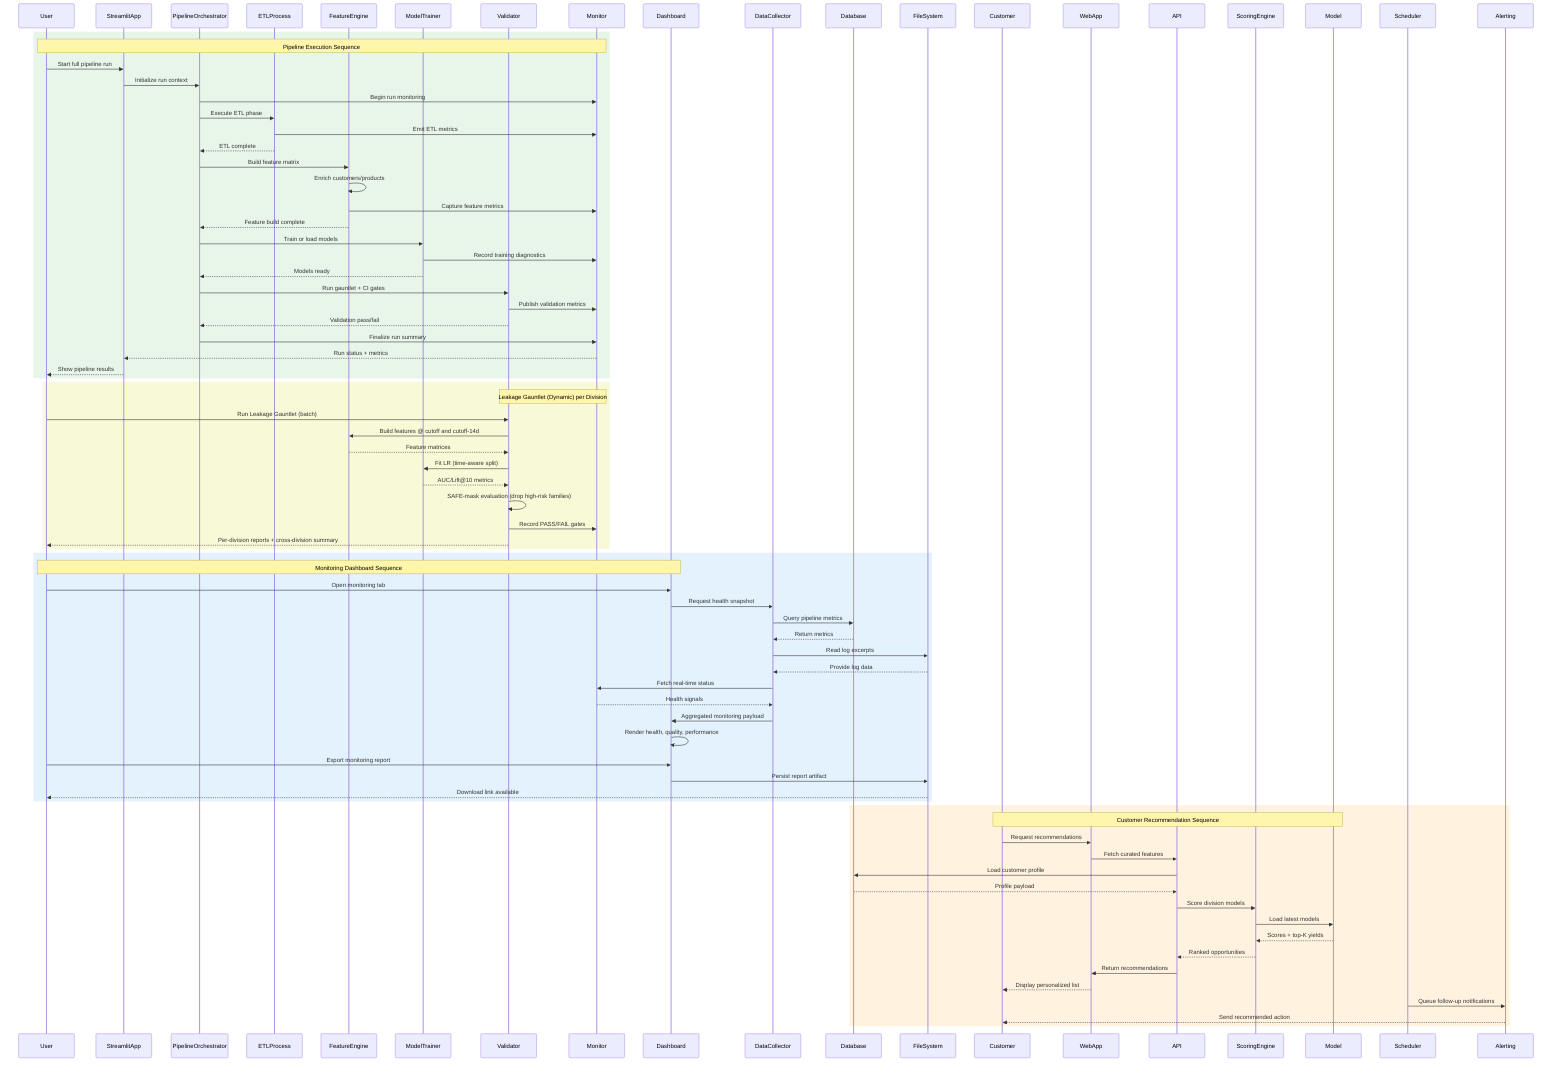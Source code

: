 %% GoSales Engine - Key Sequences (Pipeline, Monitoring, Customer Recommendations)

sequenceDiagram
    %% Participants
    participant User
    participant StreamlitApp
    participant PipelineOrchestrator
    participant ETLProcess
    participant FeatureEngine
    participant ModelTrainer
    participant Validator
    participant Monitor
    participant Dashboard
    participant DataCollector
    participant Database
    participant FileSystem
    participant Customer
    participant WebApp
    participant API
    participant ScoringEngine
    participant Model
    participant Scheduler
    participant Alerting

    rect rgb(232,245,233)
        Note over User,Monitor: Pipeline Execution Sequence
        User->>StreamlitApp: Start full pipeline run
        StreamlitApp->>PipelineOrchestrator: Initialize run context
        PipelineOrchestrator->>Monitor: Begin run monitoring
        PipelineOrchestrator->>ETLProcess: Execute ETL phase
        ETLProcess->>Monitor: Emit ETL metrics
        ETLProcess-->>PipelineOrchestrator: ETL complete
        PipelineOrchestrator->>FeatureEngine: Build feature matrix
        FeatureEngine->>FeatureEngine: Enrich customers/products
        FeatureEngine->>Monitor: Capture feature metrics
        FeatureEngine-->>PipelineOrchestrator: Feature build complete
        PipelineOrchestrator->>ModelTrainer: Train or load models
        ModelTrainer->>Monitor: Record training diagnostics
        ModelTrainer-->>PipelineOrchestrator: Models ready
        PipelineOrchestrator->>Validator: Run gauntlet + CI gates
        Validator->>Monitor: Publish validation metrics
        Validator-->>PipelineOrchestrator: Validation pass/fail
        PipelineOrchestrator->>Monitor: Finalize run summary
        Monitor-->>StreamlitApp: Run status + metrics
        StreamlitApp-->>User: Show pipeline results
    end

    rect rgb(248,249,215)
        Note over Validator,Monitor: Leakage Gauntlet (Dynamic) per Division
        User->>Validator: Run Leakage Gauntlet (batch)
        Validator->>FeatureEngine: Build features @ cutoff and cutoff-14d
        FeatureEngine-->>Validator: Feature matrices
        Validator->>ModelTrainer: Fit LR (time-aware split)
        ModelTrainer-->>Validator: AUC/Lift@10 metrics
        Validator->>Validator: SAFE-mask evaluation (drop high-risk families)
        Validator->>Monitor: Record PASS/FAIL gates
        Validator-->>User: Per-division reports + cross-division summary
    end

    rect rgb(227,242,253)
        Note over User,Dashboard: Monitoring Dashboard Sequence
        User->>Dashboard: Open monitoring tab
        Dashboard->>DataCollector: Request health snapshot
        DataCollector->>Database: Query pipeline metrics
        Database-->>DataCollector: Return metrics
        DataCollector->>FileSystem: Read log excerpts
        FileSystem-->>DataCollector: Provide log data
        DataCollector->>Monitor: Fetch real-time status
        Monitor-->>DataCollector: Health signals
        DataCollector->>Dashboard: Aggregated monitoring payload
        Dashboard->>Dashboard: Render health, quality, performance
        User->>Dashboard: Export monitoring report
        Dashboard->>FileSystem: Persist report artifact
        FileSystem-->>User: Download link available
    end

    rect rgb(255,243,224)
        Note over Customer,Model: Customer Recommendation Sequence
        Customer->>WebApp: Request recommendations
        WebApp->>API: Fetch curated features
        API->>Database: Load customer profile
        Database-->>API: Profile payload
        API->>ScoringEngine: Score division models
        ScoringEngine->>Model: Load latest models
        Model-->>ScoringEngine: Scores + top-K yields
        ScoringEngine-->>API: Ranked opportunities
        API->>WebApp: Return recommendations
        WebApp-->>Customer: Display personalized list
        Scheduler->>Alerting: Queue follow-up notifications
        Alerting-->>Customer: Send recommended action
    end
